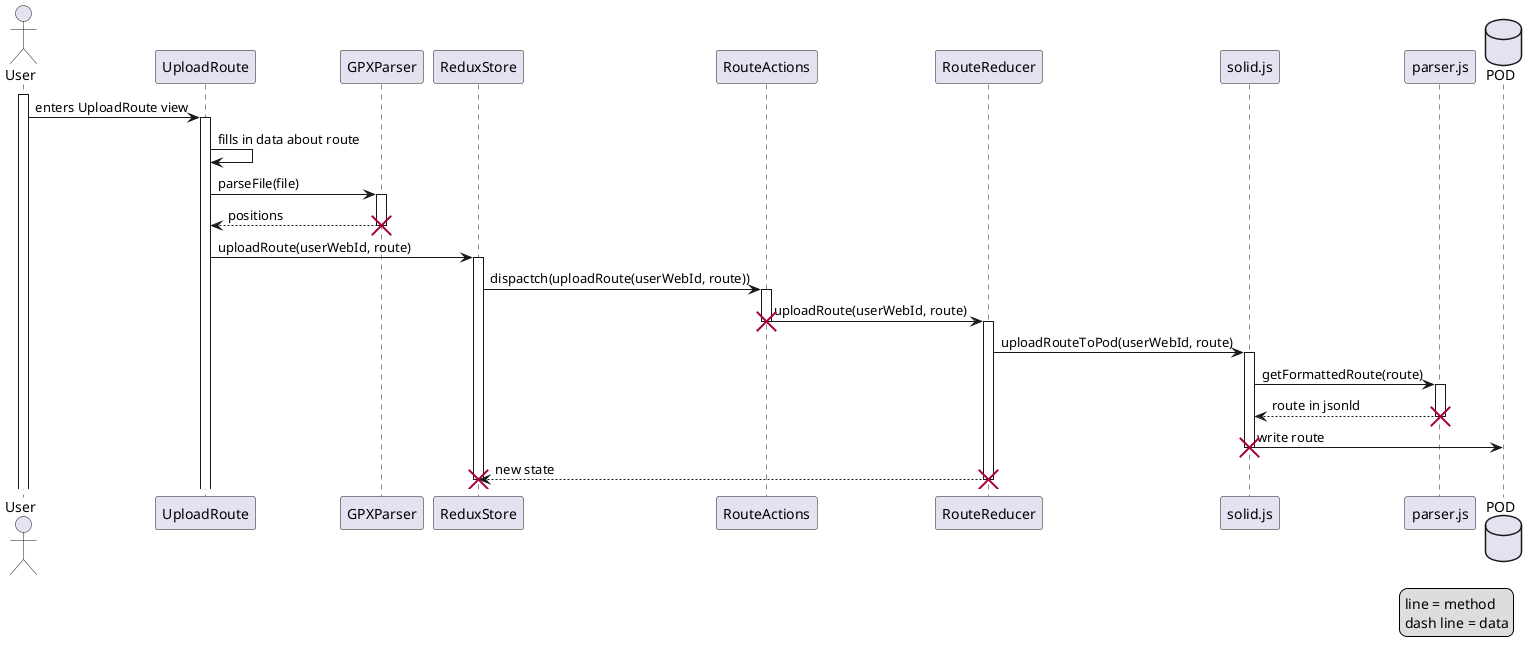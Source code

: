 title Load routes - Sequence Diagram

@startuml

actor User as u
participant UploadRoute as ur
participant GPXParser as gpx
participant ReduxStore as rs 
participant RouteActions as ra
participant RouteReducer as rr 
participant solid.js as s 
participant parser.js as p 
database POD as pod

activate u 
u -> ur: enters UploadRoute view
activate ur
ur -> ur: fills in data about route
ur -> gpx: parseFile(file)
activate gpx
gpx --> ur: positions
destroy gpx
ur -> rs: uploadRoute(userWebId, route)
activate rs
rs -> ra: dispactch(uploadRoute(userWebId, route))
activate ra
ra -> rr: uploadRoute(userWebId, route)
destroy ra
activate rr
rr -> s: uploadRouteToPod(userWebId, route)
activate s
s -> p: getFormattedRoute(route)
activate p
p --> s: route in jsonld
destroy p
s -> pod: write route
destroy s
rr --> rs: new state
destroy rr
destroy rs

legend right
line = method
dash line = data
endlegend

@enduml

